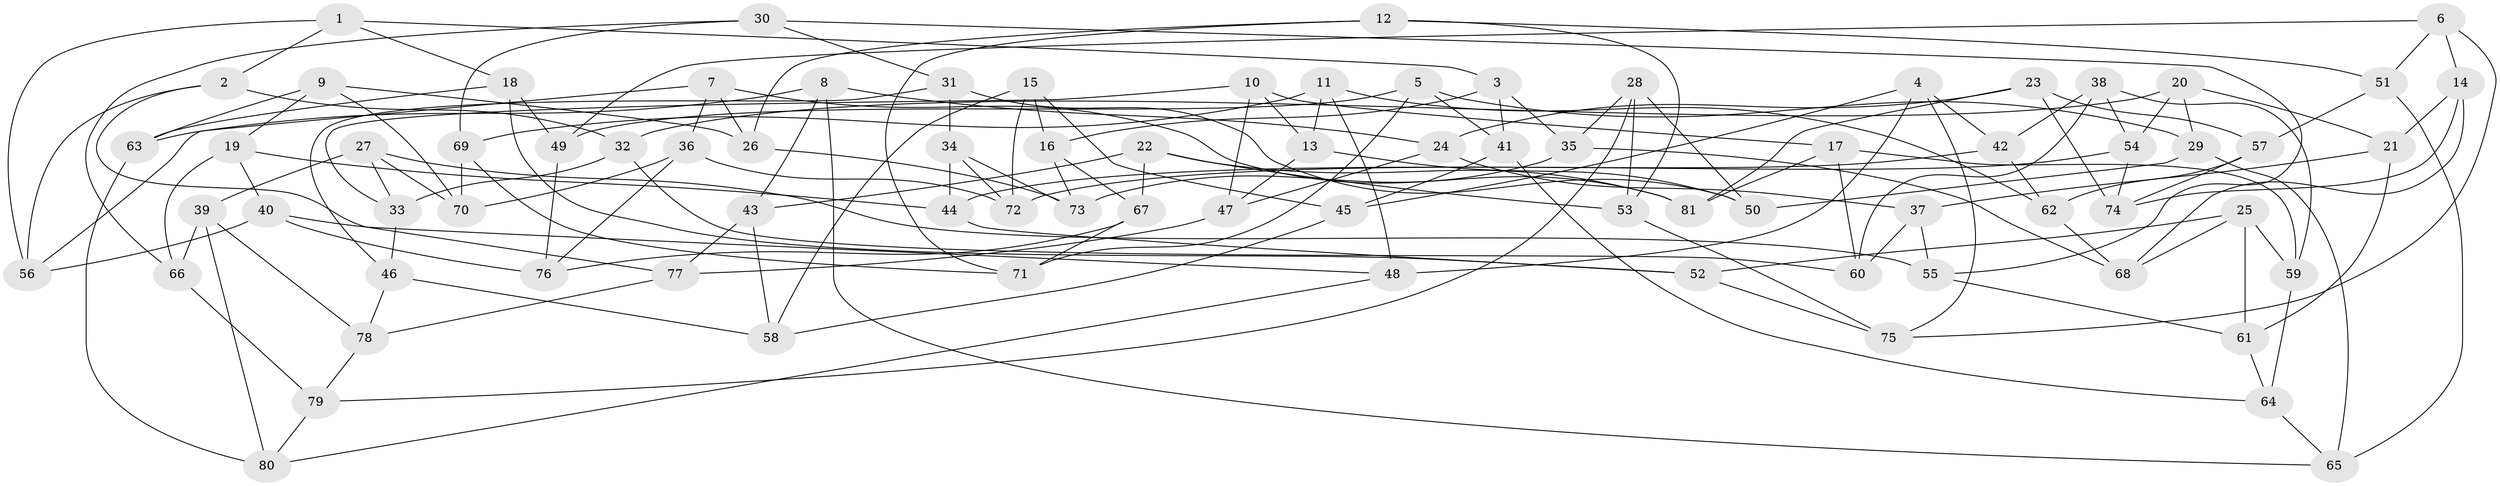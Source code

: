 // coarse degree distribution, {6: 0.5957446808510638, 5: 0.1276595744680851, 4: 0.23404255319148937, 3: 0.0425531914893617}
// Generated by graph-tools (version 1.1) at 2025/42/03/06/25 10:42:22]
// undirected, 81 vertices, 162 edges
graph export_dot {
graph [start="1"]
  node [color=gray90,style=filled];
  1;
  2;
  3;
  4;
  5;
  6;
  7;
  8;
  9;
  10;
  11;
  12;
  13;
  14;
  15;
  16;
  17;
  18;
  19;
  20;
  21;
  22;
  23;
  24;
  25;
  26;
  27;
  28;
  29;
  30;
  31;
  32;
  33;
  34;
  35;
  36;
  37;
  38;
  39;
  40;
  41;
  42;
  43;
  44;
  45;
  46;
  47;
  48;
  49;
  50;
  51;
  52;
  53;
  54;
  55;
  56;
  57;
  58;
  59;
  60;
  61;
  62;
  63;
  64;
  65;
  66;
  67;
  68;
  69;
  70;
  71;
  72;
  73;
  74;
  75;
  76;
  77;
  78;
  79;
  80;
  81;
  1 -- 2;
  1 -- 18;
  1 -- 56;
  1 -- 3;
  2 -- 56;
  2 -- 77;
  2 -- 32;
  3 -- 35;
  3 -- 16;
  3 -- 41;
  4 -- 48;
  4 -- 75;
  4 -- 42;
  4 -- 45;
  5 -- 29;
  5 -- 41;
  5 -- 71;
  5 -- 49;
  6 -- 75;
  6 -- 51;
  6 -- 14;
  6 -- 49;
  7 -- 81;
  7 -- 26;
  7 -- 56;
  7 -- 36;
  8 -- 43;
  8 -- 65;
  8 -- 24;
  8 -- 63;
  9 -- 19;
  9 -- 70;
  9 -- 26;
  9 -- 63;
  10 -- 47;
  10 -- 13;
  10 -- 33;
  10 -- 17;
  11 -- 69;
  11 -- 48;
  11 -- 13;
  11 -- 62;
  12 -- 51;
  12 -- 26;
  12 -- 53;
  12 -- 71;
  13 -- 50;
  13 -- 47;
  14 -- 68;
  14 -- 74;
  14 -- 21;
  15 -- 58;
  15 -- 72;
  15 -- 16;
  15 -- 45;
  16 -- 67;
  16 -- 73;
  17 -- 81;
  17 -- 60;
  17 -- 59;
  18 -- 63;
  18 -- 49;
  18 -- 52;
  19 -- 40;
  19 -- 44;
  19 -- 66;
  20 -- 29;
  20 -- 21;
  20 -- 32;
  20 -- 54;
  21 -- 61;
  21 -- 37;
  22 -- 43;
  22 -- 53;
  22 -- 67;
  22 -- 81;
  23 -- 24;
  23 -- 81;
  23 -- 74;
  23 -- 57;
  24 -- 37;
  24 -- 47;
  25 -- 61;
  25 -- 68;
  25 -- 52;
  25 -- 59;
  26 -- 73;
  27 -- 39;
  27 -- 33;
  27 -- 70;
  27 -- 55;
  28 -- 53;
  28 -- 79;
  28 -- 35;
  28 -- 50;
  29 -- 50;
  29 -- 65;
  30 -- 66;
  30 -- 31;
  30 -- 55;
  30 -- 69;
  31 -- 34;
  31 -- 50;
  31 -- 46;
  32 -- 33;
  32 -- 60;
  33 -- 46;
  34 -- 73;
  34 -- 44;
  34 -- 72;
  35 -- 73;
  35 -- 68;
  36 -- 72;
  36 -- 70;
  36 -- 76;
  37 -- 60;
  37 -- 55;
  38 -- 54;
  38 -- 42;
  38 -- 59;
  38 -- 60;
  39 -- 66;
  39 -- 80;
  39 -- 78;
  40 -- 76;
  40 -- 56;
  40 -- 48;
  41 -- 64;
  41 -- 45;
  42 -- 62;
  42 -- 44;
  43 -- 58;
  43 -- 77;
  44 -- 52;
  45 -- 58;
  46 -- 78;
  46 -- 58;
  47 -- 77;
  48 -- 80;
  49 -- 76;
  51 -- 65;
  51 -- 57;
  52 -- 75;
  53 -- 75;
  54 -- 72;
  54 -- 74;
  55 -- 61;
  57 -- 62;
  57 -- 74;
  59 -- 64;
  61 -- 64;
  62 -- 68;
  63 -- 80;
  64 -- 65;
  66 -- 79;
  67 -- 76;
  67 -- 71;
  69 -- 71;
  69 -- 70;
  77 -- 78;
  78 -- 79;
  79 -- 80;
}
